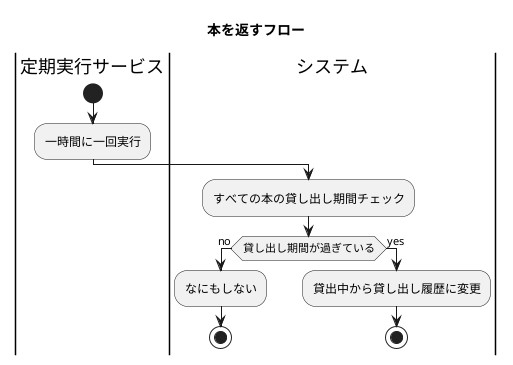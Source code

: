 @startuml
title 本を返すフロー

|定期実行サービス|
|システム|

|定期実行サービス|
start
:一時間に一回実行;

|システム|
:すべての本の貸し出し期間チェック;
if (貸し出し期間が過ぎている) then (no)
    :なにもしない;
    stop
else (yes)
    :貸出中から貸し出し履歴に変更;
    stop
endif
@enduml
